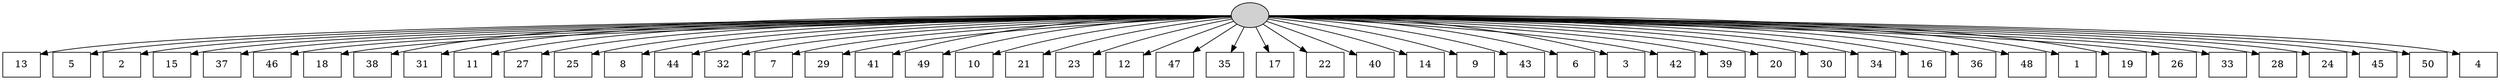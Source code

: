 digraph G {
0[style=filled, fillcolor=grey82, label=""];
1[shape=box,style=filled, fillcolor=white,label="13\n"];
2[shape=box,style=filled, fillcolor=white,label="5\n"];
3[shape=box,style=filled, fillcolor=white,label="2\n"];
4[shape=box,style=filled, fillcolor=white,label="15\n"];
5[shape=box,style=filled, fillcolor=white,label="37\n"];
6[shape=box,style=filled, fillcolor=white,label="46\n"];
7[shape=box,style=filled, fillcolor=white,label="18\n"];
8[shape=box,style=filled, fillcolor=white,label="38\n"];
9[shape=box,style=filled, fillcolor=white,label="31\n"];
10[shape=box,style=filled, fillcolor=white,label="11\n"];
11[shape=box,style=filled, fillcolor=white,label="27\n"];
12[shape=box,style=filled, fillcolor=white,label="25\n"];
13[shape=box,style=filled, fillcolor=white,label="8\n"];
14[shape=box,style=filled, fillcolor=white,label="44\n"];
15[shape=box,style=filled, fillcolor=white,label="32\n"];
16[shape=box,style=filled, fillcolor=white,label="7\n"];
17[shape=box,style=filled, fillcolor=white,label="29\n"];
18[shape=box,style=filled, fillcolor=white,label="41\n"];
19[shape=box,style=filled, fillcolor=white,label="49\n"];
20[shape=box,style=filled, fillcolor=white,label="10\n"];
21[shape=box,style=filled, fillcolor=white,label="21\n"];
22[shape=box,style=filled, fillcolor=white,label="23\n"];
23[shape=box,style=filled, fillcolor=white,label="12\n"];
24[shape=box,style=filled, fillcolor=white,label="47\n"];
25[shape=box,style=filled, fillcolor=white,label="35\n"];
26[shape=box,style=filled, fillcolor=white,label="17\n"];
27[shape=box,style=filled, fillcolor=white,label="22\n"];
28[shape=box,style=filled, fillcolor=white,label="40\n"];
29[shape=box,style=filled, fillcolor=white,label="14\n"];
30[shape=box,style=filled, fillcolor=white,label="9\n"];
31[shape=box,style=filled, fillcolor=white,label="43\n"];
32[shape=box,style=filled, fillcolor=white,label="6\n"];
33[shape=box,style=filled, fillcolor=white,label="3\n"];
34[shape=box,style=filled, fillcolor=white,label="42\n"];
35[shape=box,style=filled, fillcolor=white,label="39\n"];
36[shape=box,style=filled, fillcolor=white,label="20\n"];
37[shape=box,style=filled, fillcolor=white,label="30\n"];
38[shape=box,style=filled, fillcolor=white,label="34\n"];
39[shape=box,style=filled, fillcolor=white,label="16\n"];
40[shape=box,style=filled, fillcolor=white,label="36\n"];
41[shape=box,style=filled, fillcolor=white,label="48\n"];
42[shape=box,style=filled, fillcolor=white,label="1\n"];
43[shape=box,style=filled, fillcolor=white,label="19\n"];
44[shape=box,style=filled, fillcolor=white,label="26\n"];
45[shape=box,style=filled, fillcolor=white,label="33\n"];
46[shape=box,style=filled, fillcolor=white,label="28\n"];
47[shape=box,style=filled, fillcolor=white,label="24\n"];
48[shape=box,style=filled, fillcolor=white,label="45\n"];
49[shape=box,style=filled, fillcolor=white,label="50\n"];
50[shape=box,style=filled, fillcolor=white,label="4\n"];
0->1 ;
0->2 ;
0->3 ;
0->4 ;
0->5 ;
0->6 ;
0->7 ;
0->8 ;
0->9 ;
0->10 ;
0->11 ;
0->12 ;
0->13 ;
0->14 ;
0->15 ;
0->16 ;
0->17 ;
0->18 ;
0->19 ;
0->20 ;
0->21 ;
0->22 ;
0->23 ;
0->24 ;
0->25 ;
0->26 ;
0->27 ;
0->28 ;
0->29 ;
0->30 ;
0->31 ;
0->32 ;
0->33 ;
0->34 ;
0->35 ;
0->36 ;
0->37 ;
0->38 ;
0->39 ;
0->40 ;
0->41 ;
0->42 ;
0->43 ;
0->44 ;
0->45 ;
0->46 ;
0->47 ;
0->48 ;
0->49 ;
0->50 ;
}
